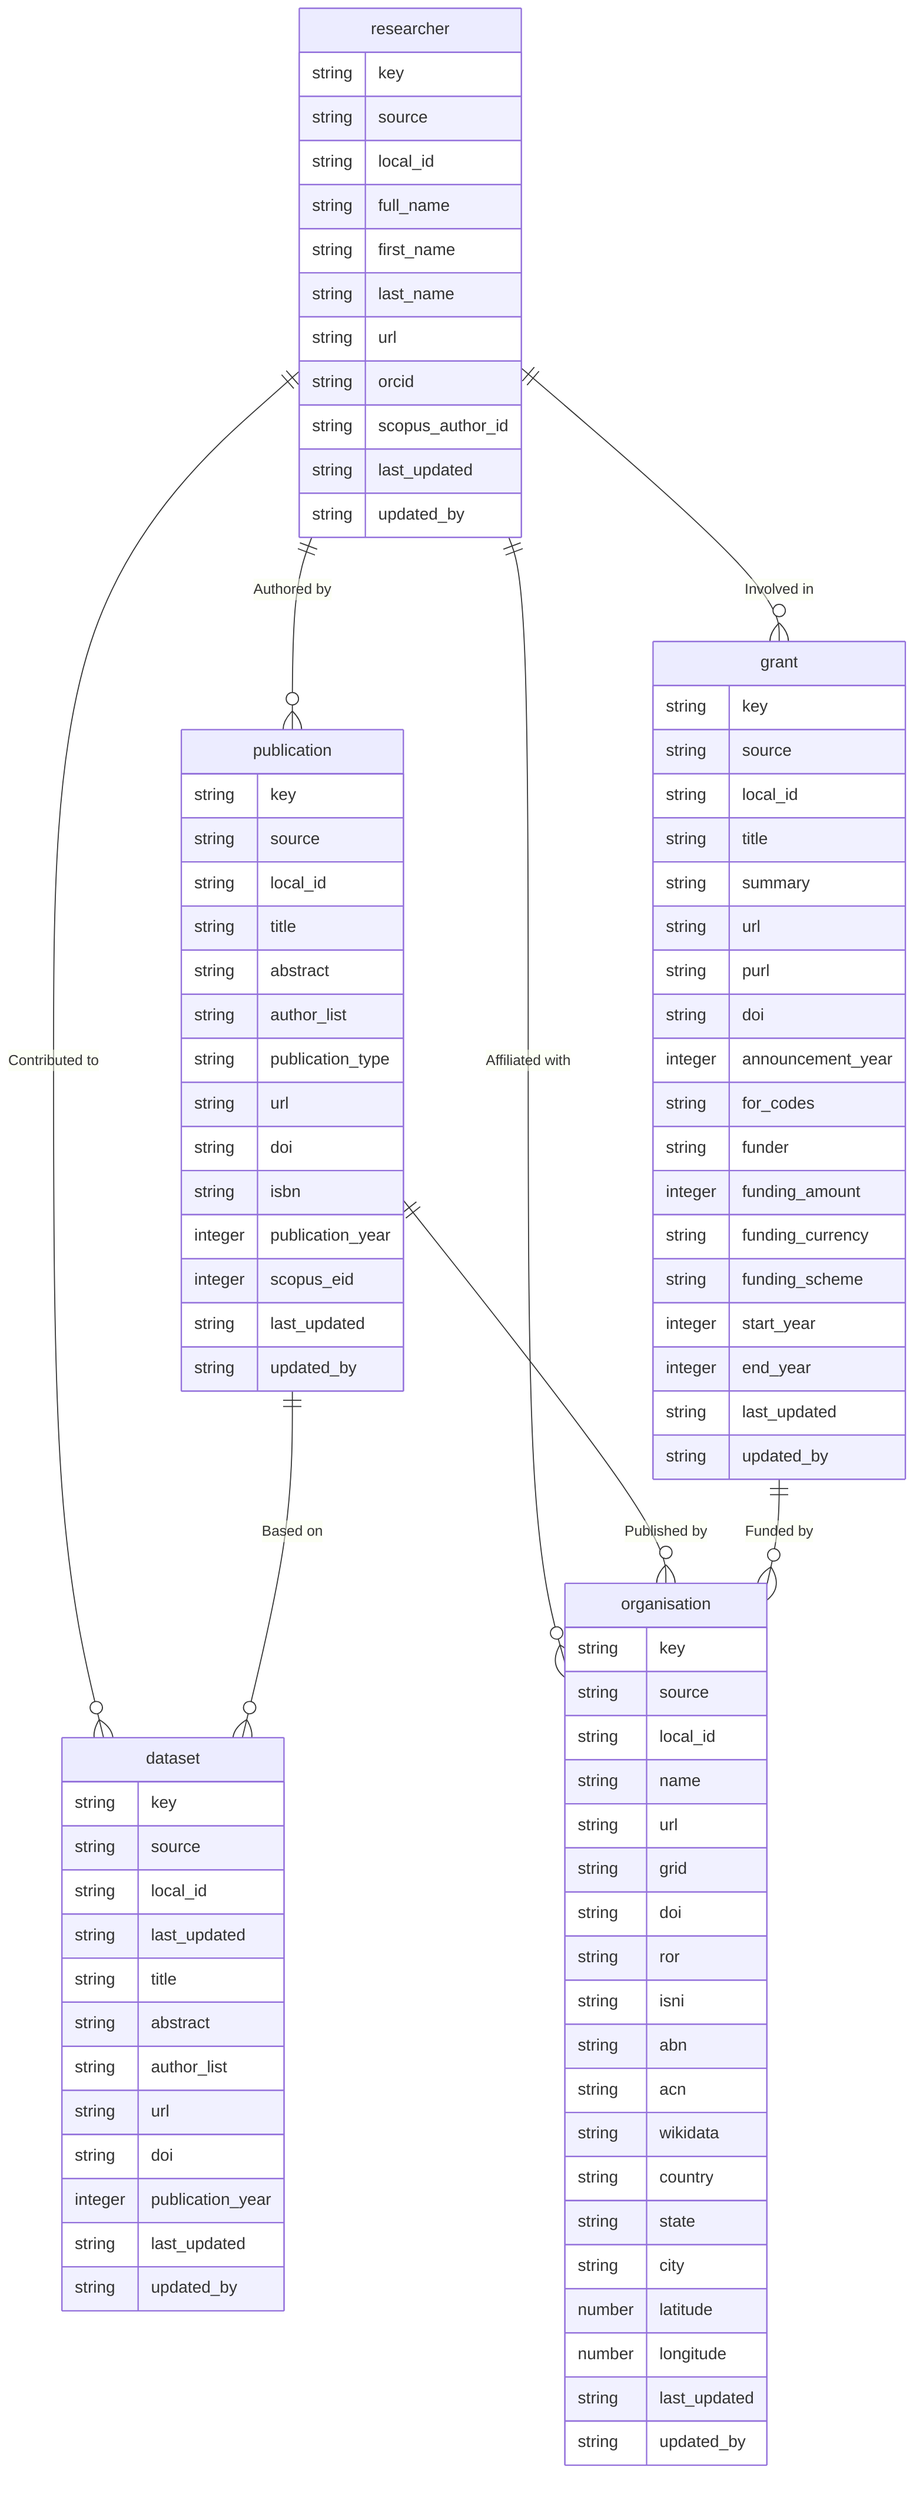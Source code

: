 erDiagram
    researcher {
        string key
        string source
        string local_id
        string full_name
        string first_name
        string last_name
        string url
        string orcid
        string scopus_author_id
        string last_updated
        string updated_by
    }
    publication {
        string key
        string source
        string local_id
        string title
        string abstract
        string author_list
        string publication_type
        string url
        string doi
        string isbn
        integer publication_year
        integer scopus_eid
        string last_updated
        string updated_by
    }
    dataset {
        string key
        string source
        string local_id
        string last_updated
        string title
        string abstract
        string author_list
        string url
        string doi
        integer publication_year
        string last_updated
        string updated_by
    }
    grant {
        string key
        string source
        string local_id
        string title
        string summary
        string url
        string purl
        string doi
        integer announcement_year
        string for_codes
        string funder
        integer funding_amount
        string funding_currency
        string funding_scheme
        integer start_year
        integer end_year
        string last_updated
        string updated_by
    }
    organisation {
        string key
        string source
        string local_id
        string name
        string url
        string grid
        string doi
        string ror
        string isni
        string abn
        string acn
        string wikidata
        string country
        string state
        string city
        number latitude
        number longitude
        string last_updated
        string updated_by
    }

    researcher ||--o{ publication : "Authored by"
    researcher ||--o{ dataset : "Contributed to"
    researcher ||--o{ grant : "Involved in"
    researcher ||--o{ organisation : "Affiliated with"
    publication ||--o{ dataset : "Based on"
    publication ||--o{ organisation : "Published by"
    grant ||--o{ organisation : "Funded by"